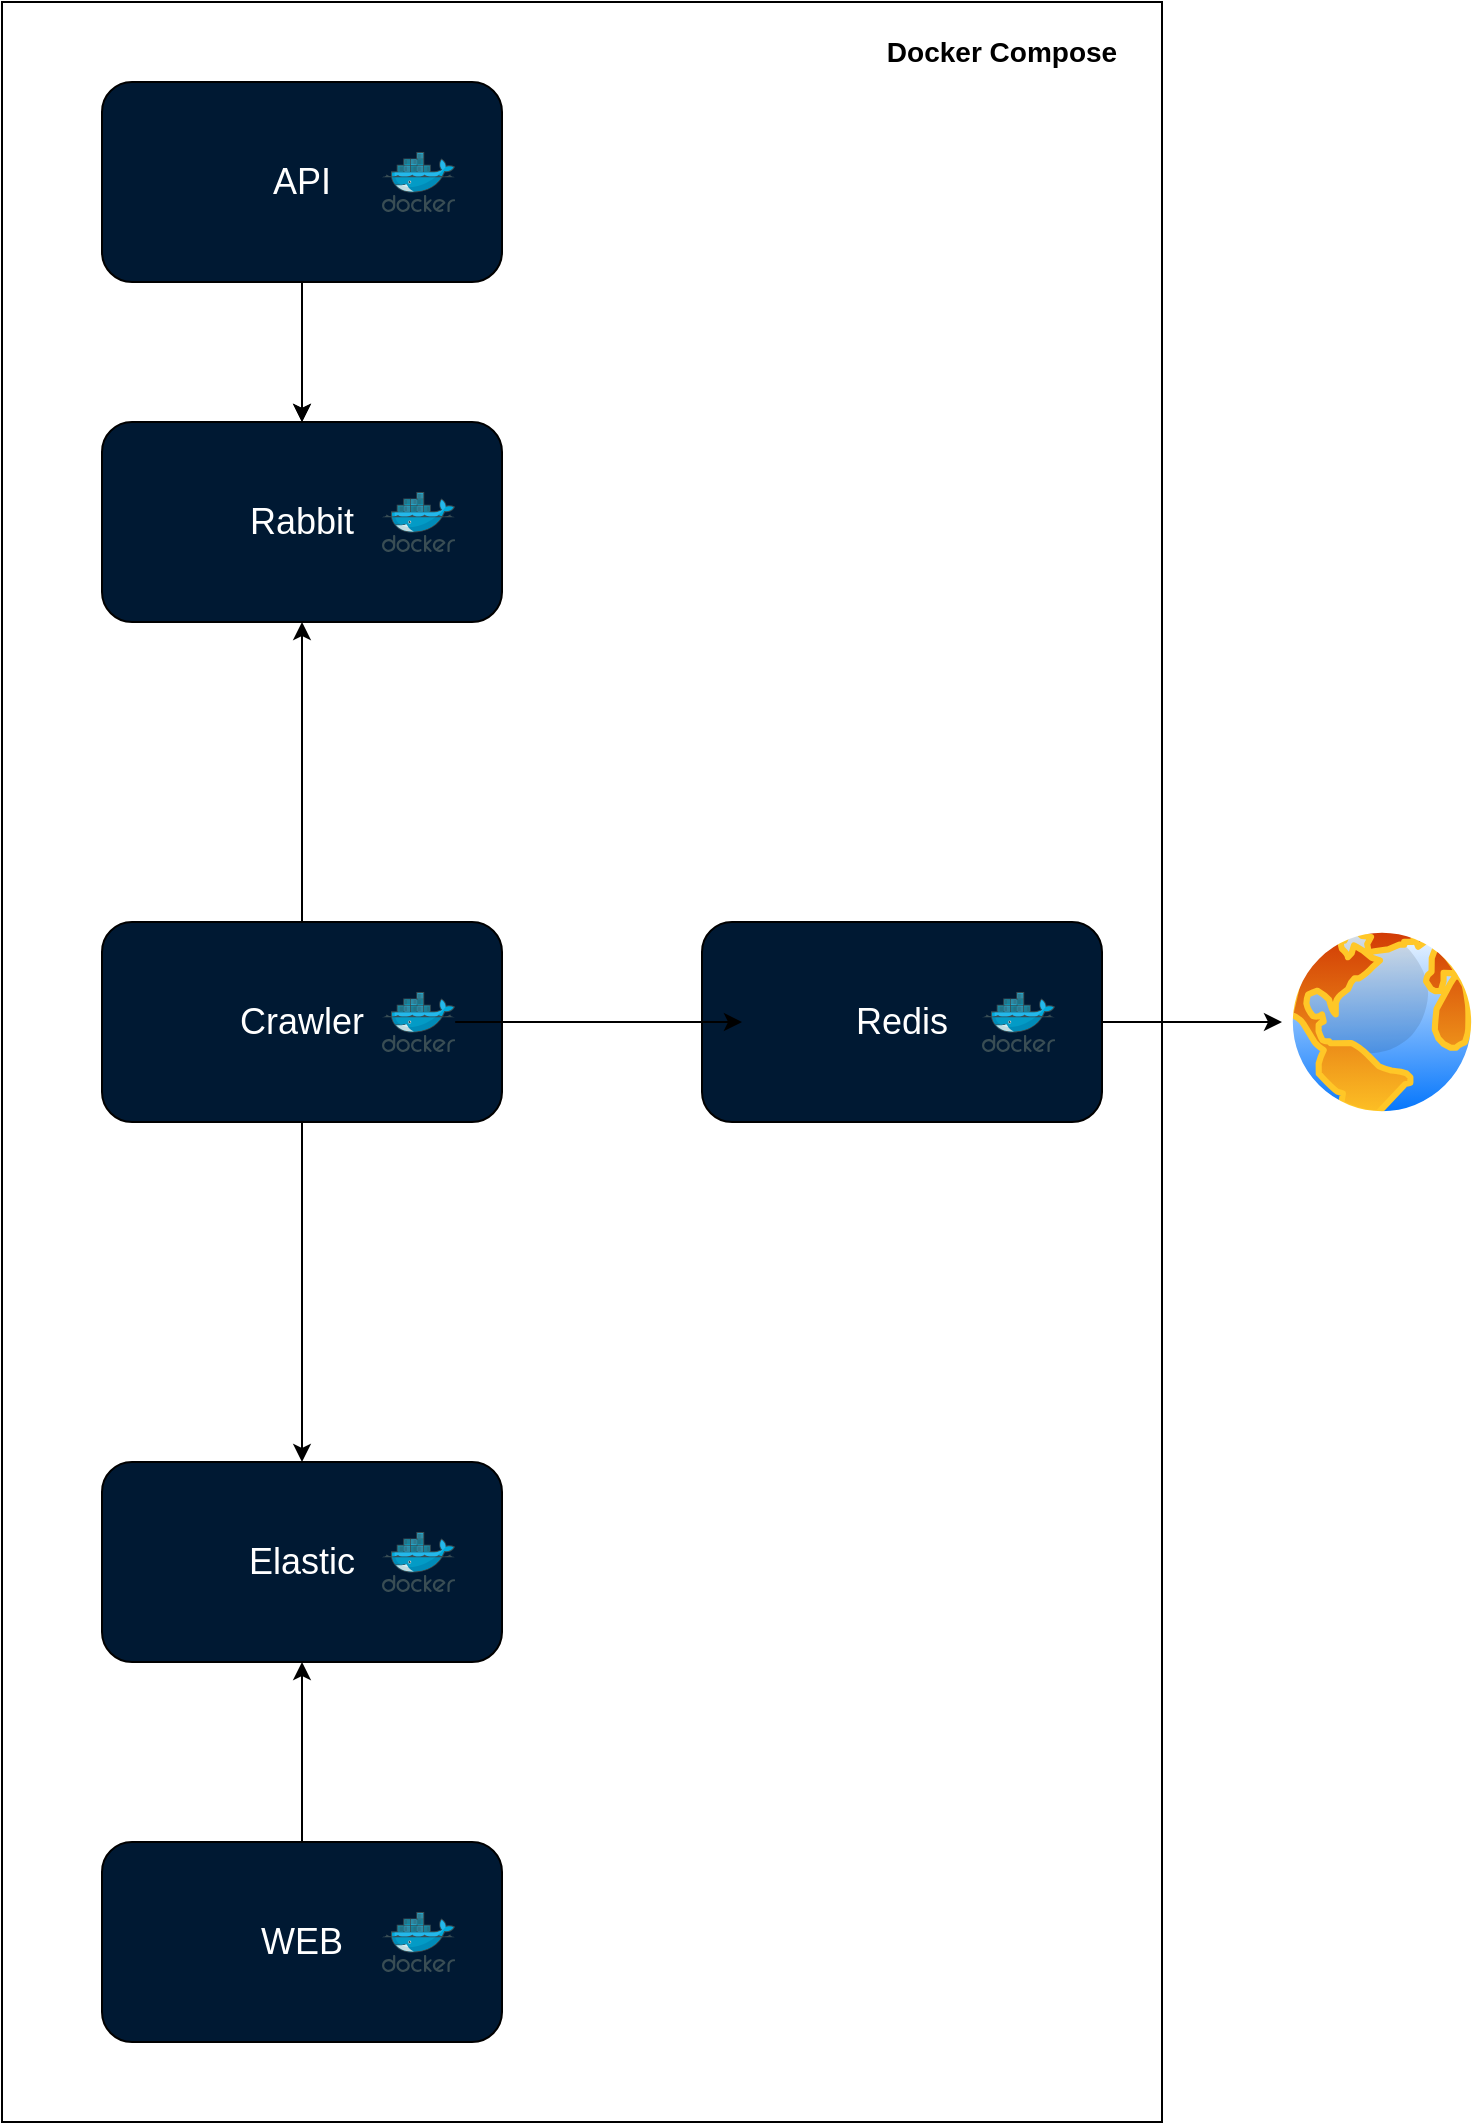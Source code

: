 <mxfile version="21.6.5" type="device">
  <diagram name="Página-1" id="ZYWdPx17LXk2qxdffnfS">
    <mxGraphModel dx="1120" dy="446" grid="1" gridSize="10" guides="1" tooltips="1" connect="1" arrows="1" fold="1" page="1" pageScale="1" pageWidth="827" pageHeight="1169" math="0" shadow="0">
      <root>
        <mxCell id="0" />
        <mxCell id="1" parent="0" />
        <mxCell id="cIn7obzlb7MuWHMUhkkz-39" value="" style="rounded=0;whiteSpace=wrap;html=1;" vertex="1" parent="1">
          <mxGeometry x="30" y="40" width="580" height="1060" as="geometry" />
        </mxCell>
        <mxCell id="cIn7obzlb7MuWHMUhkkz-4" value="" style="group" vertex="1" connectable="0" parent="1">
          <mxGeometry x="80" y="80" width="580" height="580" as="geometry" />
        </mxCell>
        <mxCell id="cIn7obzlb7MuWHMUhkkz-1" value="&lt;font style=&quot;font-size: 18px;&quot; color=&quot;#ffffff&quot;&gt;API&lt;/font&gt;" style="rounded=1;whiteSpace=wrap;html=1;fillColor=#001933;" vertex="1" parent="cIn7obzlb7MuWHMUhkkz-4">
          <mxGeometry width="200" height="100" as="geometry" />
        </mxCell>
        <mxCell id="cIn7obzlb7MuWHMUhkkz-2" value="" style="image;sketch=0;aspect=fixed;html=1;points=[];align=center;fontSize=12;image=img/lib/mscae/Docker.svg;" vertex="1" parent="cIn7obzlb7MuWHMUhkkz-4">
          <mxGeometry x="140" y="35" width="36.59" height="30" as="geometry" />
        </mxCell>
        <mxCell id="cIn7obzlb7MuWHMUhkkz-3" value="" style="shape=image;html=1;verticalAlign=top;verticalLabelPosition=bottom;labelBackgroundColor=#ffffff;imageAspect=0;aspect=fixed;image=https://cdn0.iconfinder.com/data/icons/long-shadow-web-icons/512/python-128.png" vertex="1" parent="cIn7obzlb7MuWHMUhkkz-4">
          <mxGeometry x="20" y="30" width="40" height="40" as="geometry" />
        </mxCell>
        <mxCell id="cIn7obzlb7MuWHMUhkkz-41" value="" style="shape=image;html=1;verticalAlign=top;verticalLabelPosition=bottom;labelBackgroundColor=#ffffff;imageAspect=0;aspect=fixed;image=https://cdn0.iconfinder.com/data/icons/social-media-2127/48/social_media_social_media_logo_docker-128.png" vertex="1" parent="cIn7obzlb7MuWHMUhkkz-4">
          <mxGeometry x="386" y="-28" width="128" height="128" as="geometry" />
        </mxCell>
        <mxCell id="cIn7obzlb7MuWHMUhkkz-5" value="" style="group" vertex="1" connectable="0" parent="1">
          <mxGeometry x="80" y="960" width="200" height="100" as="geometry" />
        </mxCell>
        <mxCell id="cIn7obzlb7MuWHMUhkkz-6" value="&lt;font style=&quot;font-size: 18px;&quot; color=&quot;#ffffff&quot;&gt;WEB&lt;/font&gt;" style="rounded=1;whiteSpace=wrap;html=1;fillColor=#001933;" vertex="1" parent="cIn7obzlb7MuWHMUhkkz-5">
          <mxGeometry width="200" height="100" as="geometry" />
        </mxCell>
        <mxCell id="cIn7obzlb7MuWHMUhkkz-7" value="" style="image;sketch=0;aspect=fixed;html=1;points=[];align=center;fontSize=12;image=img/lib/mscae/Docker.svg;" vertex="1" parent="cIn7obzlb7MuWHMUhkkz-5">
          <mxGeometry x="140" y="35" width="36.59" height="30" as="geometry" />
        </mxCell>
        <mxCell id="cIn7obzlb7MuWHMUhkkz-8" value="" style="shape=image;html=1;verticalAlign=top;verticalLabelPosition=bottom;labelBackgroundColor=#ffffff;imageAspect=0;aspect=fixed;image=https://cdn0.iconfinder.com/data/icons/long-shadow-web-icons/512/python-128.png" vertex="1" parent="cIn7obzlb7MuWHMUhkkz-5">
          <mxGeometry x="20" y="30" width="40" height="40" as="geometry" />
        </mxCell>
        <mxCell id="cIn7obzlb7MuWHMUhkkz-9" value="" style="group" vertex="1" connectable="0" parent="1">
          <mxGeometry x="80" y="250" width="200" height="100" as="geometry" />
        </mxCell>
        <mxCell id="cIn7obzlb7MuWHMUhkkz-10" value="&lt;font color=&quot;#ffffff&quot;&gt;&lt;span style=&quot;font-size: 18px;&quot;&gt;Rabbit&lt;/span&gt;&lt;/font&gt;" style="rounded=1;whiteSpace=wrap;html=1;fillColor=#001933;" vertex="1" parent="cIn7obzlb7MuWHMUhkkz-9">
          <mxGeometry width="200" height="100" as="geometry" />
        </mxCell>
        <mxCell id="cIn7obzlb7MuWHMUhkkz-11" value="" style="image;sketch=0;aspect=fixed;html=1;points=[];align=center;fontSize=12;image=img/lib/mscae/Docker.svg;" vertex="1" parent="cIn7obzlb7MuWHMUhkkz-9">
          <mxGeometry x="140" y="35" width="36.59" height="30" as="geometry" />
        </mxCell>
        <mxCell id="cIn7obzlb7MuWHMUhkkz-13" value="" style="group" vertex="1" connectable="0" parent="1">
          <mxGeometry x="80" y="500" width="200" height="100" as="geometry" />
        </mxCell>
        <mxCell id="cIn7obzlb7MuWHMUhkkz-14" value="&lt;font color=&quot;#ffffff&quot;&gt;&lt;span style=&quot;font-size: 18px;&quot;&gt;Crawler&lt;/span&gt;&lt;/font&gt;" style="rounded=1;whiteSpace=wrap;html=1;fillColor=#001933;" vertex="1" parent="cIn7obzlb7MuWHMUhkkz-13">
          <mxGeometry width="200" height="100" as="geometry" />
        </mxCell>
        <mxCell id="cIn7obzlb7MuWHMUhkkz-15" value="" style="image;sketch=0;aspect=fixed;html=1;points=[];align=center;fontSize=12;image=img/lib/mscae/Docker.svg;" vertex="1" parent="cIn7obzlb7MuWHMUhkkz-13">
          <mxGeometry x="140" y="35" width="36.59" height="30" as="geometry" />
        </mxCell>
        <mxCell id="cIn7obzlb7MuWHMUhkkz-16" value="" style="shape=image;html=1;verticalAlign=top;verticalLabelPosition=bottom;labelBackgroundColor=#ffffff;imageAspect=0;aspect=fixed;image=https://cdn0.iconfinder.com/data/icons/long-shadow-web-icons/512/python-128.png" vertex="1" parent="cIn7obzlb7MuWHMUhkkz-13">
          <mxGeometry x="20" y="30" width="40" height="40" as="geometry" />
        </mxCell>
        <mxCell id="cIn7obzlb7MuWHMUhkkz-17" value="" style="group" vertex="1" connectable="0" parent="1">
          <mxGeometry x="380" y="500" width="200" height="100" as="geometry" />
        </mxCell>
        <mxCell id="cIn7obzlb7MuWHMUhkkz-18" value="&lt;font color=&quot;#ffffff&quot;&gt;&lt;span style=&quot;font-size: 18px;&quot;&gt;Redis&lt;/span&gt;&lt;/font&gt;" style="rounded=1;whiteSpace=wrap;html=1;fillColor=#001933;" vertex="1" parent="cIn7obzlb7MuWHMUhkkz-17">
          <mxGeometry width="200" height="100" as="geometry" />
        </mxCell>
        <mxCell id="cIn7obzlb7MuWHMUhkkz-19" value="" style="image;sketch=0;aspect=fixed;html=1;points=[];align=center;fontSize=12;image=img/lib/mscae/Docker.svg;" vertex="1" parent="cIn7obzlb7MuWHMUhkkz-17">
          <mxGeometry x="140" y="35" width="36.59" height="30" as="geometry" />
        </mxCell>
        <mxCell id="cIn7obzlb7MuWHMUhkkz-21" value="" style="group" vertex="1" connectable="0" parent="1">
          <mxGeometry x="80" y="770" width="200" height="100" as="geometry" />
        </mxCell>
        <mxCell id="cIn7obzlb7MuWHMUhkkz-22" value="&lt;font color=&quot;#ffffff&quot;&gt;&lt;span style=&quot;font-size: 18px;&quot;&gt;Elastic&lt;/span&gt;&lt;/font&gt;" style="rounded=1;whiteSpace=wrap;html=1;fillColor=#001933;" vertex="1" parent="cIn7obzlb7MuWHMUhkkz-21">
          <mxGeometry width="200" height="100" as="geometry" />
        </mxCell>
        <mxCell id="cIn7obzlb7MuWHMUhkkz-23" value="" style="image;sketch=0;aspect=fixed;html=1;points=[];align=center;fontSize=12;image=img/lib/mscae/Docker.svg;" vertex="1" parent="cIn7obzlb7MuWHMUhkkz-21">
          <mxGeometry x="140" y="35" width="36.59" height="30" as="geometry" />
        </mxCell>
        <mxCell id="cIn7obzlb7MuWHMUhkkz-25" value="" style="image;aspect=fixed;perimeter=ellipsePerimeter;html=1;align=center;shadow=0;dashed=0;spacingTop=3;image=img/lib/active_directory/internet_globe.svg;" vertex="1" parent="1">
          <mxGeometry x="670" y="500" width="100" height="100" as="geometry" />
        </mxCell>
        <mxCell id="cIn7obzlb7MuWHMUhkkz-27" value="" style="edgeStyle=orthogonalEdgeStyle;rounded=0;orthogonalLoop=1;jettySize=auto;html=1;" edge="1" parent="1" source="cIn7obzlb7MuWHMUhkkz-1" target="cIn7obzlb7MuWHMUhkkz-10">
          <mxGeometry relative="1" as="geometry">
            <Array as="points">
              <mxPoint x="180" y="270" />
              <mxPoint x="180" y="270" />
            </Array>
          </mxGeometry>
        </mxCell>
        <mxCell id="cIn7obzlb7MuWHMUhkkz-29" style="edgeStyle=orthogonalEdgeStyle;rounded=0;orthogonalLoop=1;jettySize=auto;html=1;" edge="1" parent="1" source="cIn7obzlb7MuWHMUhkkz-1" target="cIn7obzlb7MuWHMUhkkz-10">
          <mxGeometry relative="1" as="geometry" />
        </mxCell>
        <mxCell id="cIn7obzlb7MuWHMUhkkz-32" style="edgeStyle=orthogonalEdgeStyle;rounded=0;orthogonalLoop=1;jettySize=auto;html=1;entryX=0;entryY=0.5;entryDx=0;entryDy=0;" edge="1" parent="1" source="cIn7obzlb7MuWHMUhkkz-15">
          <mxGeometry relative="1" as="geometry">
            <mxPoint x="400" y="550" as="targetPoint" />
          </mxGeometry>
        </mxCell>
        <mxCell id="cIn7obzlb7MuWHMUhkkz-33" style="edgeStyle=orthogonalEdgeStyle;rounded=0;orthogonalLoop=1;jettySize=auto;html=1;" edge="1" parent="1" source="cIn7obzlb7MuWHMUhkkz-18" target="cIn7obzlb7MuWHMUhkkz-25">
          <mxGeometry relative="1" as="geometry" />
        </mxCell>
        <mxCell id="cIn7obzlb7MuWHMUhkkz-35" style="edgeStyle=orthogonalEdgeStyle;rounded=0;orthogonalLoop=1;jettySize=auto;html=1;" edge="1" parent="1" source="cIn7obzlb7MuWHMUhkkz-14" target="cIn7obzlb7MuWHMUhkkz-10">
          <mxGeometry relative="1" as="geometry" />
        </mxCell>
        <mxCell id="cIn7obzlb7MuWHMUhkkz-36" style="edgeStyle=orthogonalEdgeStyle;rounded=0;orthogonalLoop=1;jettySize=auto;html=1;entryX=0.5;entryY=0;entryDx=0;entryDy=0;" edge="1" parent="1" source="cIn7obzlb7MuWHMUhkkz-14" target="cIn7obzlb7MuWHMUhkkz-22">
          <mxGeometry relative="1" as="geometry" />
        </mxCell>
        <mxCell id="cIn7obzlb7MuWHMUhkkz-37" style="edgeStyle=orthogonalEdgeStyle;rounded=0;orthogonalLoop=1;jettySize=auto;html=1;" edge="1" parent="1" source="cIn7obzlb7MuWHMUhkkz-6" target="cIn7obzlb7MuWHMUhkkz-22">
          <mxGeometry relative="1" as="geometry" />
        </mxCell>
        <mxCell id="cIn7obzlb7MuWHMUhkkz-40" value="&lt;b&gt;&lt;font style=&quot;font-size: 14px;&quot;&gt;Docker Compose&lt;/font&gt;&lt;/b&gt;" style="text;html=1;strokeColor=none;fillColor=none;align=center;verticalAlign=middle;whiteSpace=wrap;rounded=0;" vertex="1" parent="1">
          <mxGeometry x="460" y="50" width="140" height="30" as="geometry" />
        </mxCell>
      </root>
    </mxGraphModel>
  </diagram>
</mxfile>
